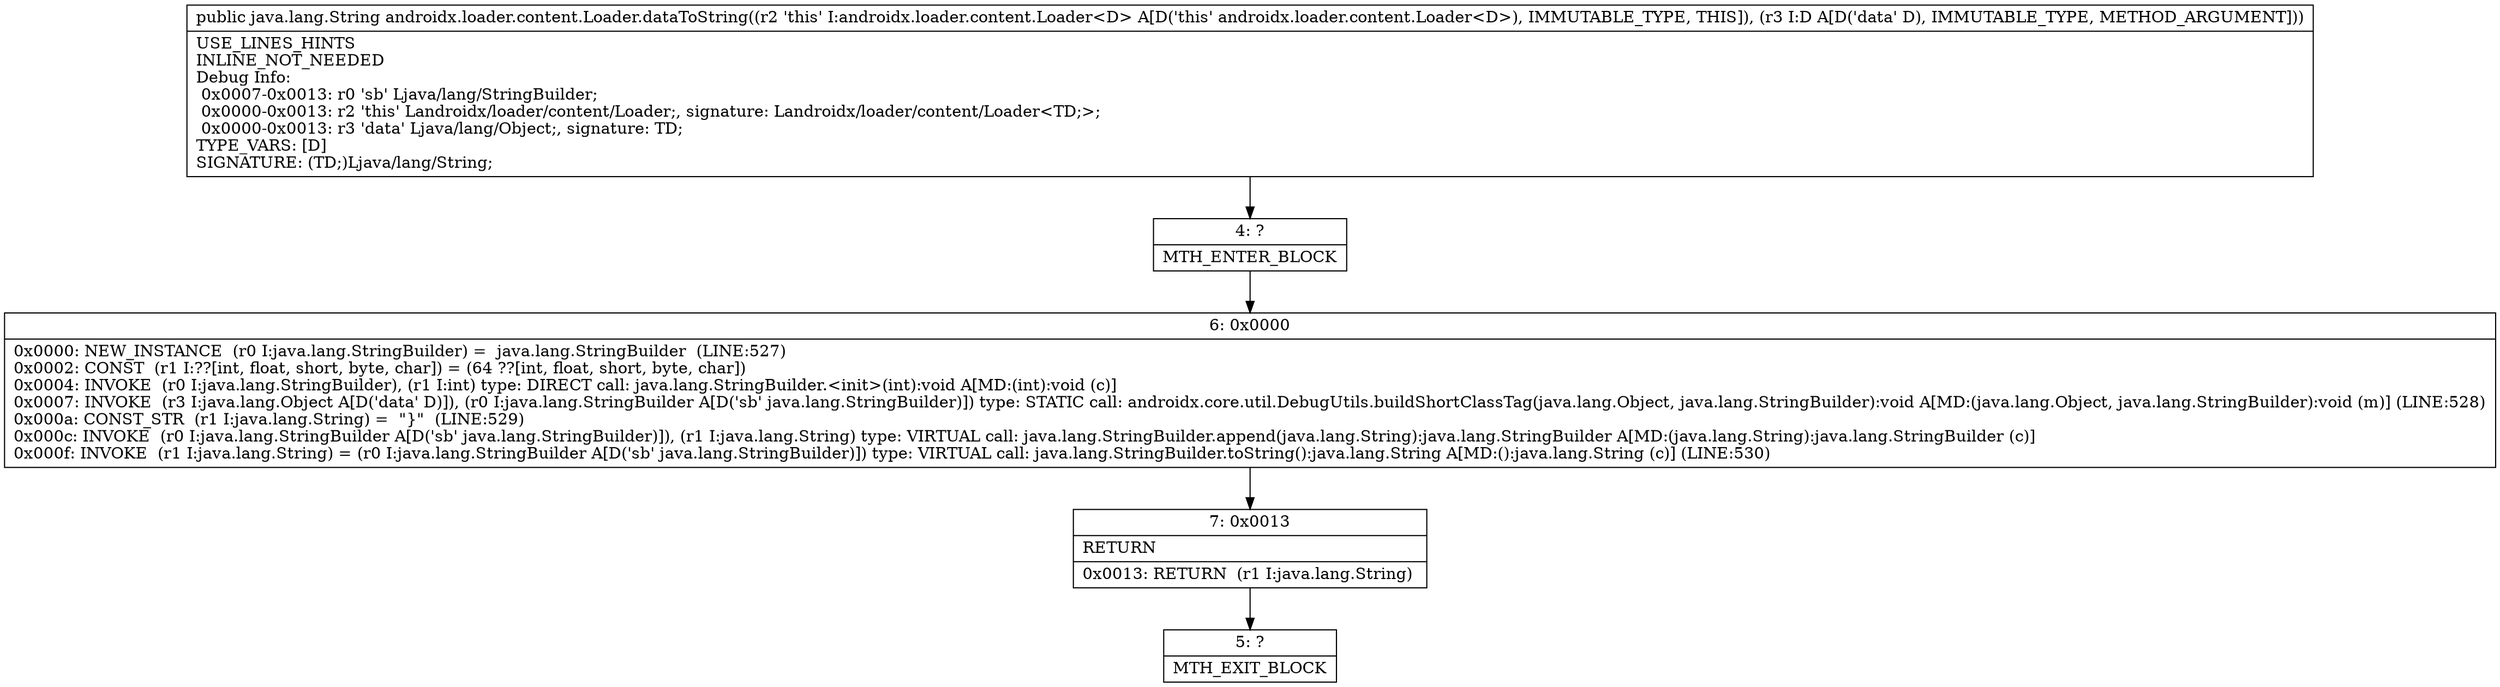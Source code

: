 digraph "CFG forandroidx.loader.content.Loader.dataToString(Ljava\/lang\/Object;)Ljava\/lang\/String;" {
Node_4 [shape=record,label="{4\:\ ?|MTH_ENTER_BLOCK\l}"];
Node_6 [shape=record,label="{6\:\ 0x0000|0x0000: NEW_INSTANCE  (r0 I:java.lang.StringBuilder) =  java.lang.StringBuilder  (LINE:527)\l0x0002: CONST  (r1 I:??[int, float, short, byte, char]) = (64 ??[int, float, short, byte, char]) \l0x0004: INVOKE  (r0 I:java.lang.StringBuilder), (r1 I:int) type: DIRECT call: java.lang.StringBuilder.\<init\>(int):void A[MD:(int):void (c)]\l0x0007: INVOKE  (r3 I:java.lang.Object A[D('data' D)]), (r0 I:java.lang.StringBuilder A[D('sb' java.lang.StringBuilder)]) type: STATIC call: androidx.core.util.DebugUtils.buildShortClassTag(java.lang.Object, java.lang.StringBuilder):void A[MD:(java.lang.Object, java.lang.StringBuilder):void (m)] (LINE:528)\l0x000a: CONST_STR  (r1 I:java.lang.String) =  \"\}\"  (LINE:529)\l0x000c: INVOKE  (r0 I:java.lang.StringBuilder A[D('sb' java.lang.StringBuilder)]), (r1 I:java.lang.String) type: VIRTUAL call: java.lang.StringBuilder.append(java.lang.String):java.lang.StringBuilder A[MD:(java.lang.String):java.lang.StringBuilder (c)]\l0x000f: INVOKE  (r1 I:java.lang.String) = (r0 I:java.lang.StringBuilder A[D('sb' java.lang.StringBuilder)]) type: VIRTUAL call: java.lang.StringBuilder.toString():java.lang.String A[MD:():java.lang.String (c)] (LINE:530)\l}"];
Node_7 [shape=record,label="{7\:\ 0x0013|RETURN\l|0x0013: RETURN  (r1 I:java.lang.String) \l}"];
Node_5 [shape=record,label="{5\:\ ?|MTH_EXIT_BLOCK\l}"];
MethodNode[shape=record,label="{public java.lang.String androidx.loader.content.Loader.dataToString((r2 'this' I:androidx.loader.content.Loader\<D\> A[D('this' androidx.loader.content.Loader\<D\>), IMMUTABLE_TYPE, THIS]), (r3 I:D A[D('data' D), IMMUTABLE_TYPE, METHOD_ARGUMENT]))  | USE_LINES_HINTS\lINLINE_NOT_NEEDED\lDebug Info:\l  0x0007\-0x0013: r0 'sb' Ljava\/lang\/StringBuilder;\l  0x0000\-0x0013: r2 'this' Landroidx\/loader\/content\/Loader;, signature: Landroidx\/loader\/content\/Loader\<TD;\>;\l  0x0000\-0x0013: r3 'data' Ljava\/lang\/Object;, signature: TD;\lTYPE_VARS: [D]\lSIGNATURE: (TD;)Ljava\/lang\/String;\l}"];
MethodNode -> Node_4;Node_4 -> Node_6;
Node_6 -> Node_7;
Node_7 -> Node_5;
}

